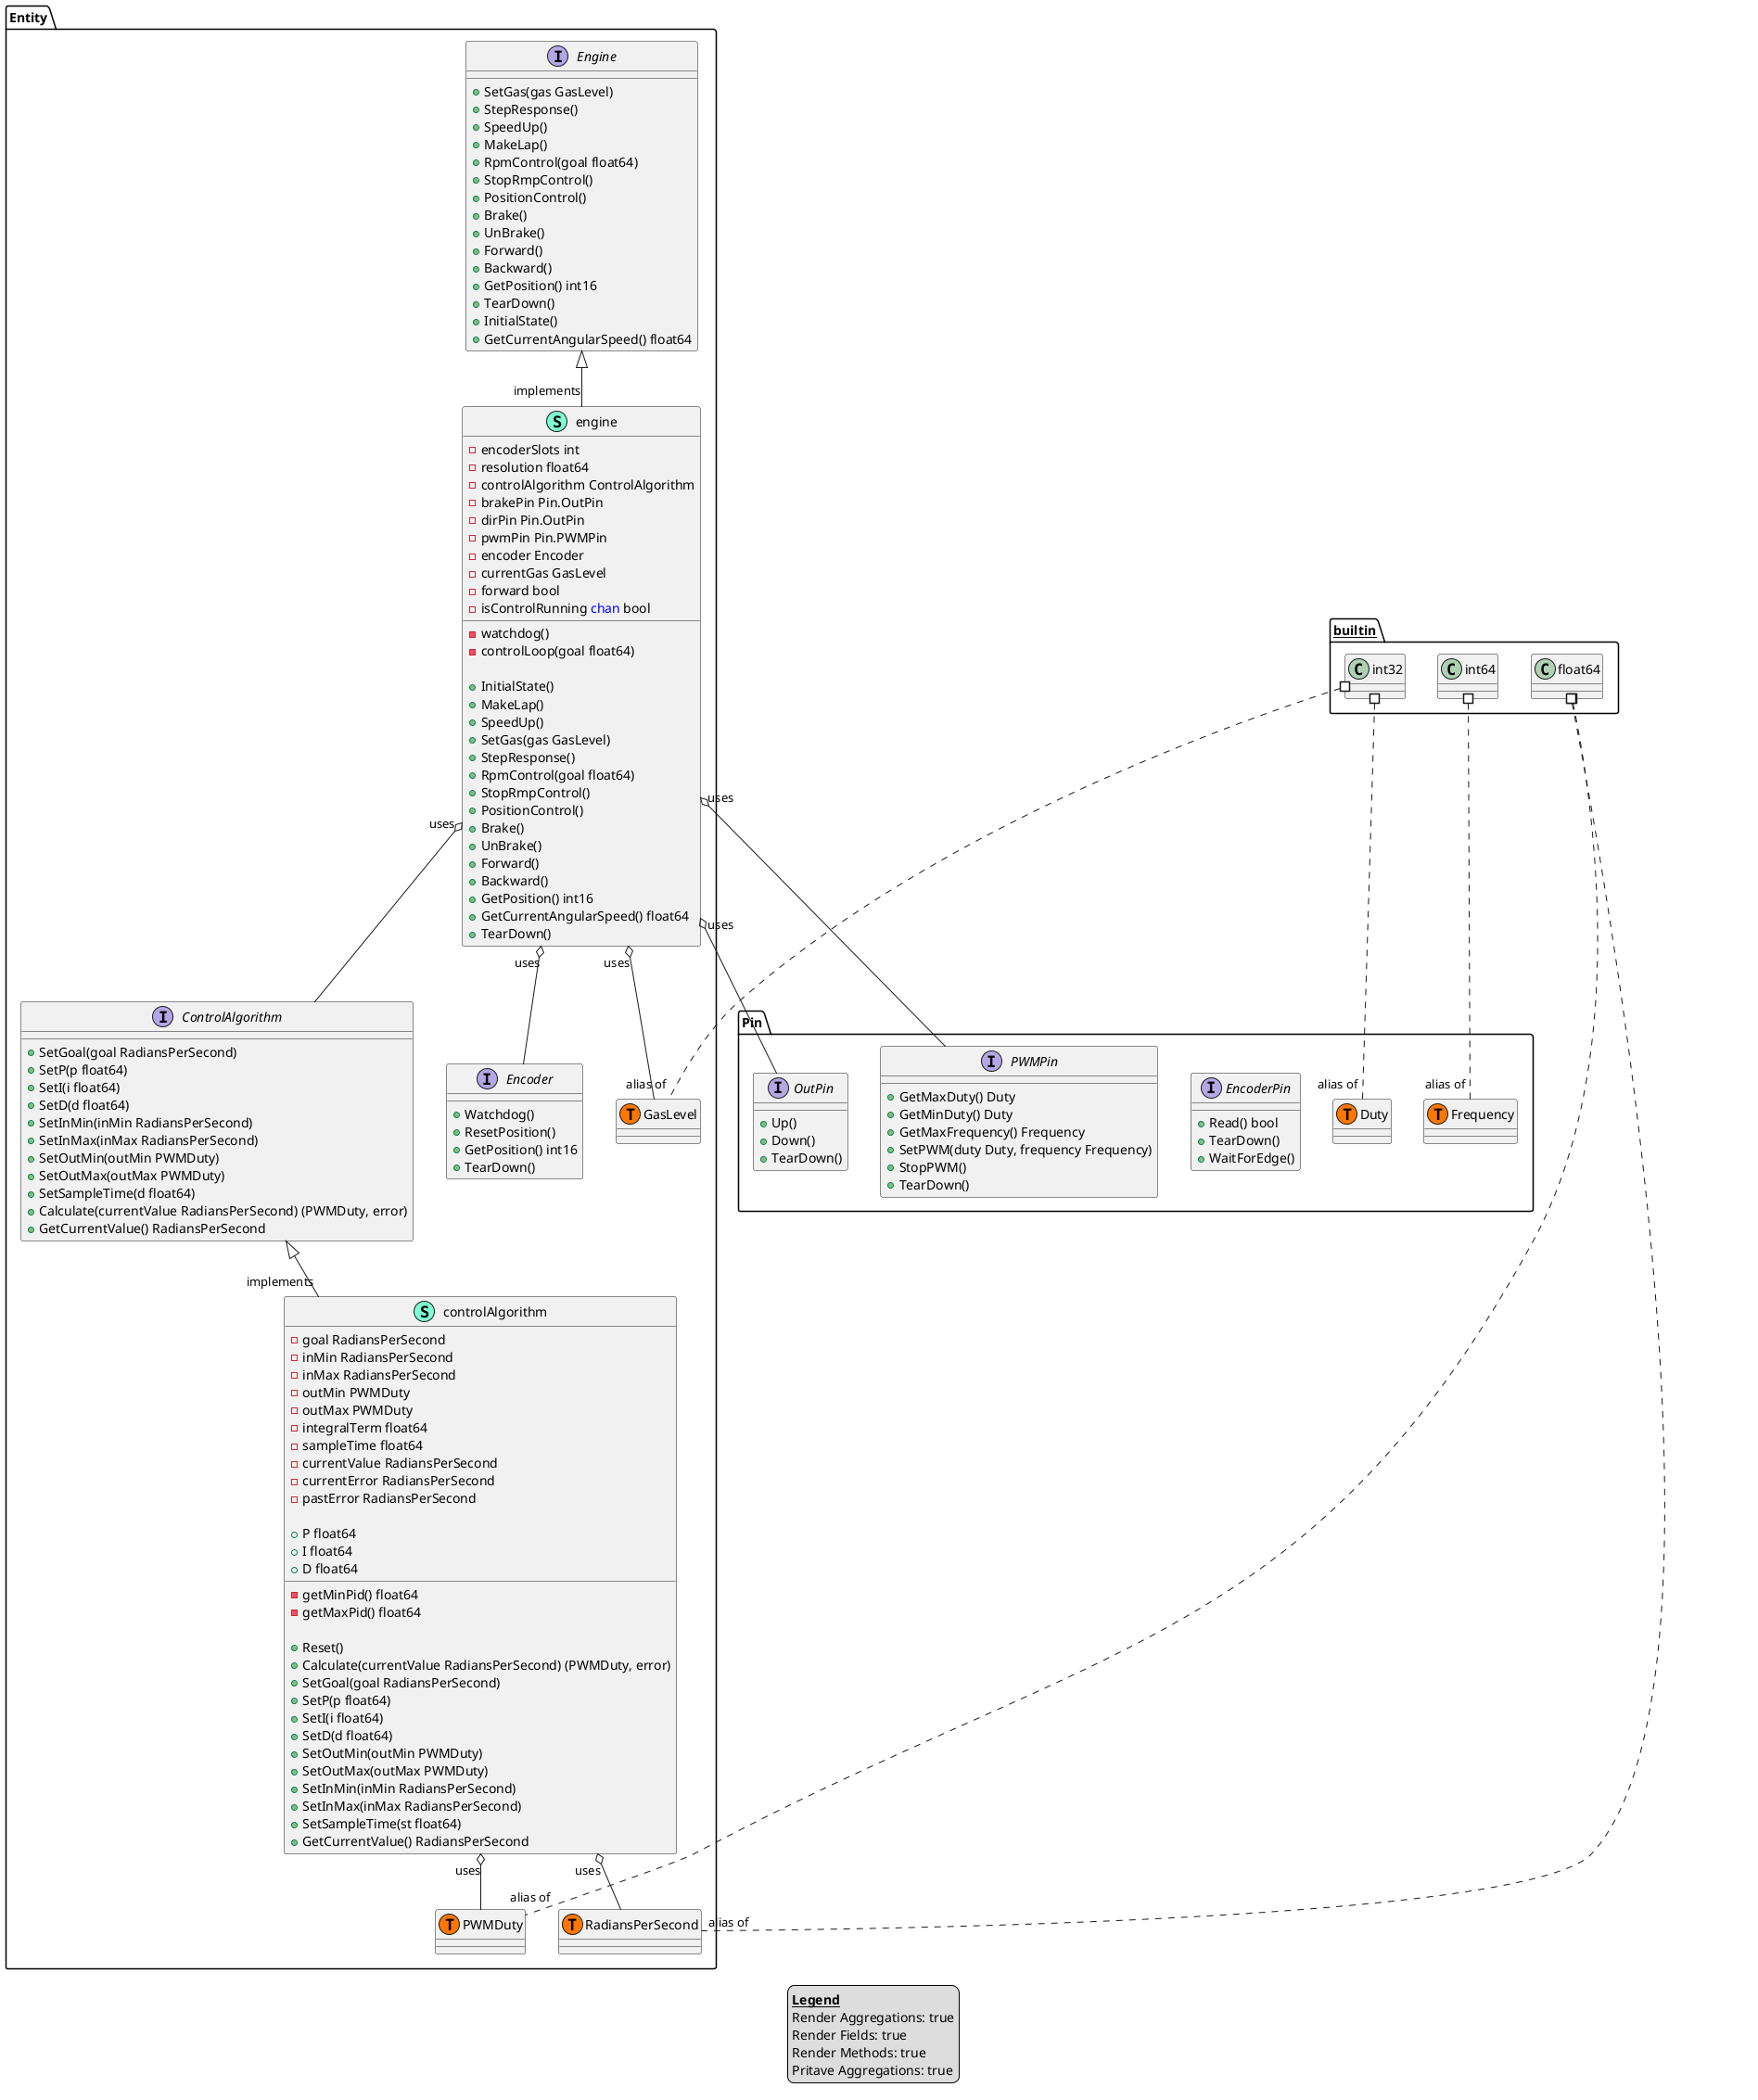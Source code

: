 @startuml
legend
<u><b>Legend</b></u>
Render Aggregations: true
Render Fields: true
Render Methods: true
Pritave Aggregations: true
end legend
namespace Entity {
    interface ControlAlgorithm  {
        + SetGoal(goal RadiansPerSecond) 
        + SetP(p float64) 
        + SetI(i float64) 
        + SetD(d float64) 
        + SetInMin(inMin RadiansPerSecond) 
        + SetInMax(inMax RadiansPerSecond) 
        + SetOutMin(outMin PWMDuty) 
        + SetOutMax(outMax PWMDuty) 
        + SetSampleTime(d float64) 
        + Calculate(currentValue RadiansPerSecond) (PWMDuty, error)
        + GetCurrentValue() RadiansPerSecond

    }
    interface Encoder  {
        + Watchdog() 
        + ResetPosition() 
        + GetPosition() int16
        + TearDown() 

    }
    interface Engine  {
        + SetGas(gas GasLevel) 
        + StepResponse() 
        + SpeedUp() 
        + MakeLap() 
        + RpmControl(goal float64) 
        + StopRmpControl() 
        + PositionControl() 
        + Brake() 
        + UnBrake() 
        + Forward() 
        + Backward() 
        + GetPosition() int16
        + TearDown() 
        + InitialState() 
        + GetCurrentAngularSpeed() float64

    }
    class Entity.GasLevel << (T, #FF7700) >>  {
    }
    class Entity.PWMDuty << (T, #FF7700) >>  {
    }
    class Entity.RadiansPerSecond << (T, #FF7700) >>  {
    }
    class controlAlgorithm << (S,Aquamarine) >> {
        - goal RadiansPerSecond
        - inMin RadiansPerSecond
        - inMax RadiansPerSecond
        - outMin PWMDuty
        - outMax PWMDuty
        - integralTerm float64
        - sampleTime float64
        - currentValue RadiansPerSecond
        - currentError RadiansPerSecond
        - pastError RadiansPerSecond

        + P float64
        + I float64
        + D float64

        - getMinPid() float64
        - getMaxPid() float64

        + Reset() 
        + Calculate(currentValue RadiansPerSecond) (PWMDuty, error)
        + SetGoal(goal RadiansPerSecond) 
        + SetP(p float64) 
        + SetI(i float64) 
        + SetD(d float64) 
        + SetOutMin(outMin PWMDuty) 
        + SetOutMax(outMax PWMDuty) 
        + SetInMin(inMin RadiansPerSecond) 
        + SetInMax(inMax RadiansPerSecond) 
        + SetSampleTime(st float64) 
        + GetCurrentValue() RadiansPerSecond

    }
    class engine << (S,Aquamarine) >> {
        - encoderSlots int
        - resolution float64
        - controlAlgorithm ControlAlgorithm
        - brakePin Pin.OutPin
        - dirPin Pin.OutPin
        - pwmPin Pin.PWMPin
        - encoder Encoder
        - currentGas GasLevel
        - forward bool
        - isControlRunning <font color=blue>chan</font> bool

        - watchdog() 
        - controlLoop(goal float64) 

        + InitialState() 
        + MakeLap() 
        + SpeedUp() 
        + SetGas(gas GasLevel) 
        + StepResponse() 
        + RpmControl(goal float64) 
        + StopRmpControl() 
        + PositionControl() 
        + Brake() 
        + UnBrake() 
        + Forward() 
        + Backward() 
        + GetPosition() int16
        + GetCurrentAngularSpeed() float64
        + TearDown() 

    }
}

"Entity.ControlAlgorithm" <|-- "implements""Entity.controlAlgorithm"
"Entity.Engine" <|-- "implements""Entity.engine"

"Entity.controlAlgorithm""uses" o-- "Entity.PWMDuty"
"Entity.controlAlgorithm""uses" o-- "Entity.RadiansPerSecond"
"Entity.engine""uses" o-- "Entity.ControlAlgorithm"
"Entity.engine""uses" o-- "Entity.Encoder"
"Entity.engine""uses" o-- "Entity.GasLevel"
"Entity.engine""uses" o-- "Pin.OutPin"
"Entity.engine""uses" o-- "Pin.PWMPin"

namespace Pin {
    interface EncoderPin  {
        + Read() bool
        + TearDown() 
        + WaitForEdge() 

    }
    interface OutPin  {
        + Up() 
        + Down() 
        + TearDown() 

    }
    interface PWMPin  {
        + GetMaxDuty() Duty
        + GetMinDuty() Duty
        + GetMaxFrequency() Frequency
        + SetPWM(duty Duty, frequency Frequency) 
        + StopPWM() 
        + TearDown() 

    }
    class Pin.Duty << (T, #FF7700) >>  {
    }
    class Pin.Frequency << (T, #FF7700) >>  {
    }
}



"__builtin__.float64" #.. "alias of""Entity.PWMDuty"
"__builtin__.float64" #.. "alias of""Entity.RadiansPerSecond"
"__builtin__.int32" #.. "alias of""Entity.GasLevel"
"__builtin__.int32" #.. "alias of""Pin.Duty"
"__builtin__.int64" #.. "alias of""Pin.Frequency"
@enduml
